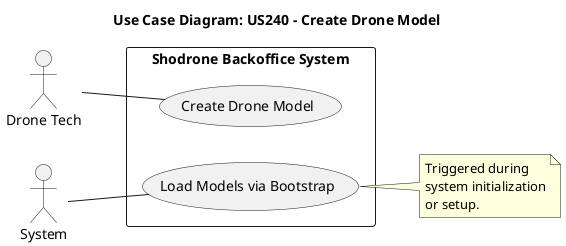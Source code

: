 
---

**FILENAME: `docs/us_240/use_case_diagram_240.puml`**

```plantuml
@startuml
title Use Case Diagram: US240 - Create Drone Model

left to right direction
actor "Drone Tech" as DT

rectangle "Shodrone Backoffice System" {
  usecase "Create Drone Model" as UC_CREATE_MODEL
  usecase "Load Models via Bootstrap" as UC_BOOTSTRAP
}

DT -- UC_CREATE_MODEL
System -- UC_BOOTSTRAP

note right of UC_BOOTSTRAP
  Triggered during
  system initialization
  or setup.
end note

@enduml